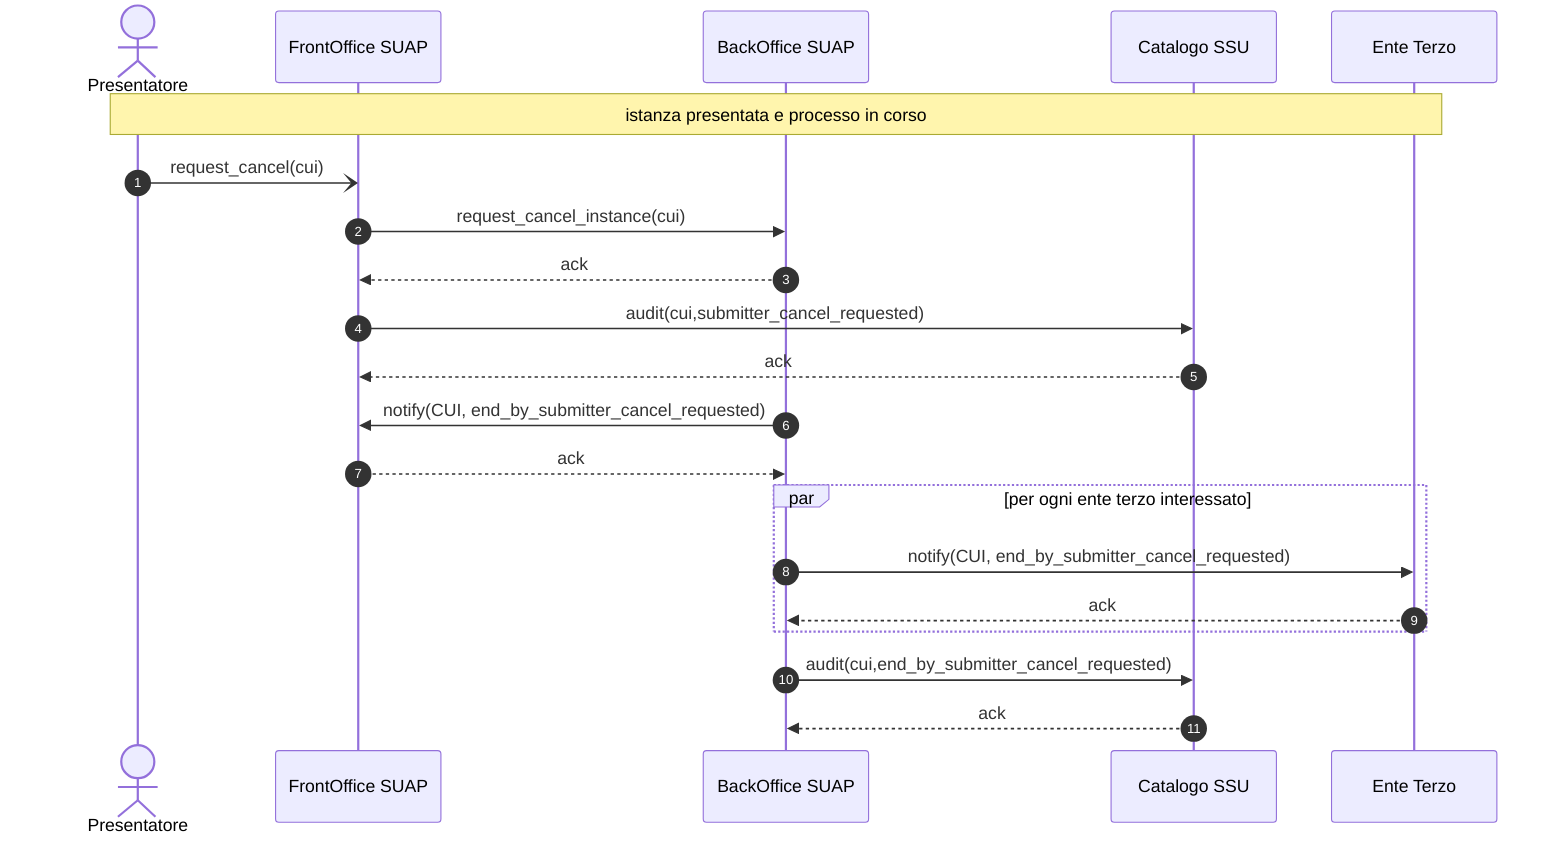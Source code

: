 sequenceDiagram
    autonumber
    
    actor P as Presentatore    
    participant F as FrontOffice SUAP  
    participant B as BackOffice SUAP   
    participant C as Catalogo SSU  
    participant E as Ente Terzo  
   
   
    Note over P,E: istanza presentata e processo in corso

    P -) F: request_cancel(cui)
    
    F->> B: request_cancel_instance(cui)
    B -->> F: ack

    F ->> C: audit(cui,submitter_cancel_requested)
    C -->> F: ack

    B ->> F: notify(CUI, end_by_submitter_cancel_requested)
    F -->> B: ack

    par per ogni ente terzo interessato        
        B ->> E: notify(CUI, end_by_submitter_cancel_requested)
        E -->> B: ack
    end

    B ->> C: audit(cui,end_by_submitter_cancel_requested)
    C -->> B: ack